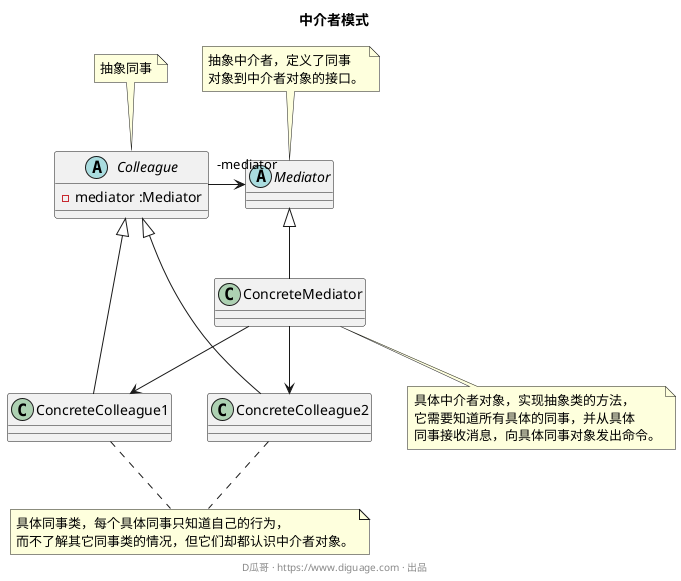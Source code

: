 @startuml
title "**中介者模式**"

abstract class Mediator {
}
note top: 抽象中介者，定义了同事\n对象到中介者对象的接口。

class ConcreteMediator
note bottom: 具体中介者对象，实现抽象类的方法，\n它需要知道所有具体的同事，并从具体\n同事接收消息，向具体同事对象发出命令。

abstract class Colleague {
  - mediator :Mediator
}
note top: 抽象同事

class ConcreteColleague1
class ConcreteColleague2

note "具体同事类，每个具体同事只知道自己的行为，\n而不了解其它同事类的情况，但它们却都认识中介者对象。" as ccn
ConcreteColleague1 .. ccn
ConcreteColleague2 .. ccn



Mediator <|-- ConcreteMediator
Mediator <-left- "-mediator" Colleague

Colleague <|-- ConcreteColleague1
Colleague <|-- ConcreteColleague2

ConcreteMediator --> ConcreteColleague1
ConcreteMediator --> ConcreteColleague2

footer D瓜哥 · https://www.diguage.com · 出品
@enduml
